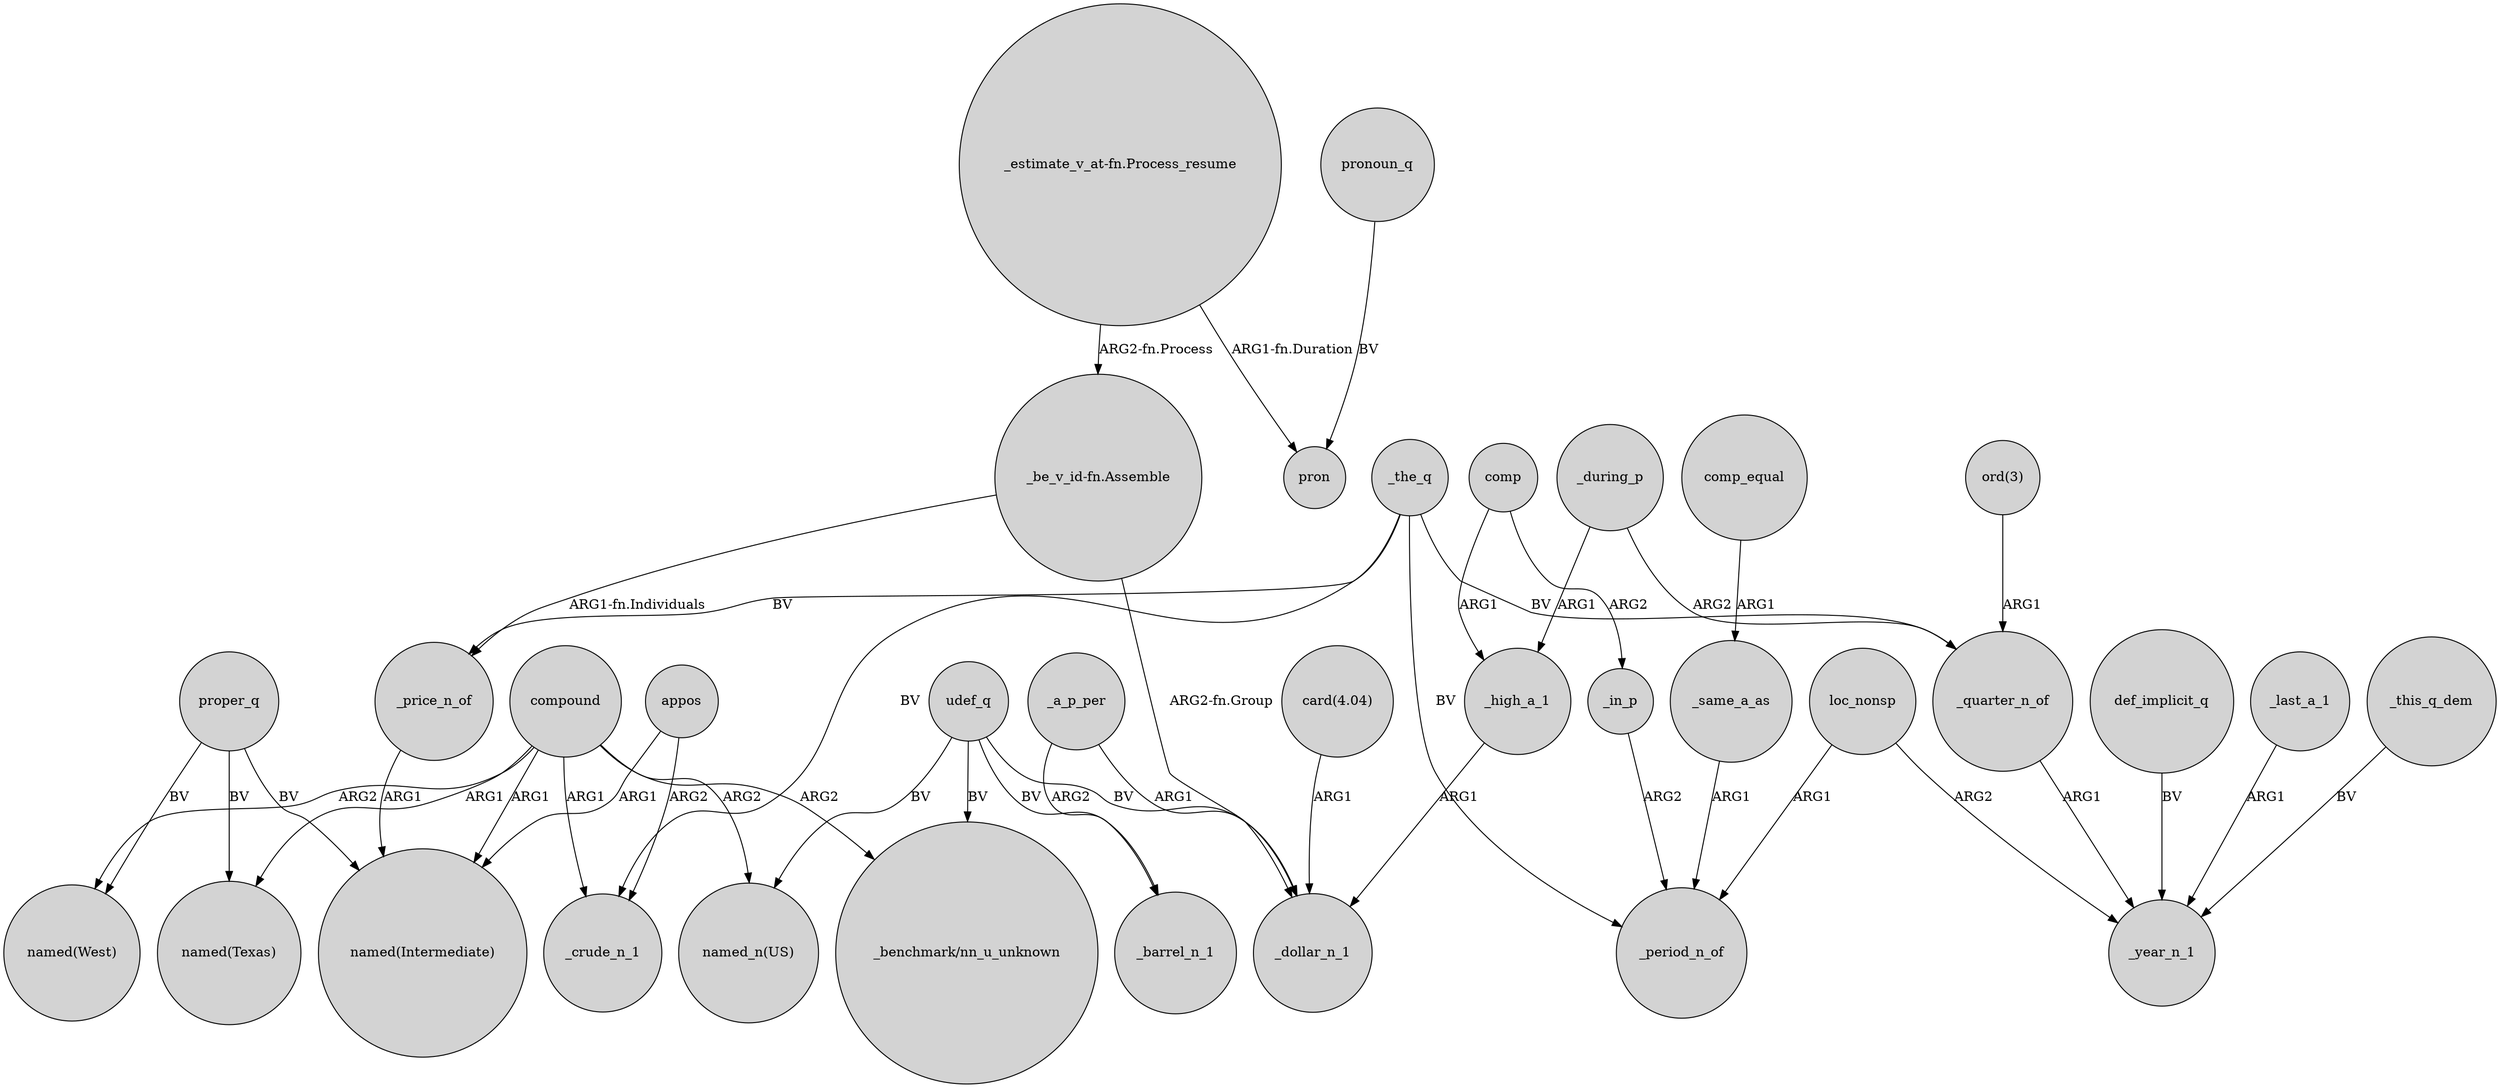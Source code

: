 digraph {
	node [shape=circle style=filled]
	proper_q -> "named(Texas)" [label=BV]
	_same_a_as -> _period_n_of [label=ARG1]
	"_estimate_v_at-fn.Process_resume" -> pron [label="ARG1-fn.Duration"]
	_a_p_per -> _barrel_n_1 [label=ARG2]
	compound -> _crude_n_1 [label=ARG1]
	def_implicit_q -> _year_n_1 [label=BV]
	_in_p -> _period_n_of [label=ARG2]
	"ord(3)" -> _quarter_n_of [label=ARG1]
	udef_q -> _barrel_n_1 [label=BV]
	_the_q -> _quarter_n_of [label=BV]
	_high_a_1 -> _dollar_n_1 [label=ARG1]
	loc_nonsp -> _year_n_1 [label=ARG2]
	compound -> "named(Texas)" [label=ARG1]
	pronoun_q -> pron [label=BV]
	"_estimate_v_at-fn.Process_resume" -> "_be_v_id-fn.Assemble" [label="ARG2-fn.Process"]
	comp -> _in_p [label=ARG2]
	compound -> "named(West)" [label=ARG2]
	proper_q -> "named(Intermediate)" [label=BV]
	comp -> _high_a_1 [label=ARG1]
	_the_q -> _crude_n_1 [label=BV]
	appos -> _crude_n_1 [label=ARG2]
	_last_a_1 -> _year_n_1 [label=ARG1]
	udef_q -> _dollar_n_1 [label=BV]
	proper_q -> "named(West)" [label=BV]
	"_be_v_id-fn.Assemble" -> _price_n_of [label="ARG1-fn.Individuals"]
	_price_n_of -> "named(Intermediate)" [label=ARG1]
	"card(4.04)" -> _dollar_n_1 [label=ARG1]
	_this_q_dem -> _year_n_1 [label=BV]
	compound -> "_benchmark/nn_u_unknown" [label=ARG2]
	_a_p_per -> _dollar_n_1 [label=ARG1]
	appos -> "named(Intermediate)" [label=ARG1]
	_during_p -> _quarter_n_of [label=ARG2]
	compound -> "named(Intermediate)" [label=ARG1]
	_the_q -> _period_n_of [label=BV]
	udef_q -> "_benchmark/nn_u_unknown" [label=BV]
	loc_nonsp -> _period_n_of [label=ARG1]
	_the_q -> _price_n_of [label=BV]
	comp_equal -> _same_a_as [label=ARG1]
	compound -> "named_n(US)" [label=ARG2]
	"_be_v_id-fn.Assemble" -> _dollar_n_1 [label="ARG2-fn.Group"]
	udef_q -> "named_n(US)" [label=BV]
	_quarter_n_of -> _year_n_1 [label=ARG1]
	_during_p -> _high_a_1 [label=ARG1]
}
